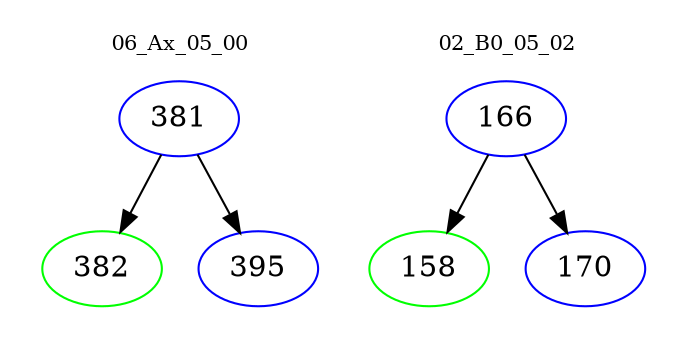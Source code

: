 digraph{
subgraph cluster_0 {
color = white
label = "06_Ax_05_00";
fontsize=10;
T0_381 [label="381", color="blue"]
T0_381 -> T0_382 [color="black"]
T0_382 [label="382", color="green"]
T0_381 -> T0_395 [color="black"]
T0_395 [label="395", color="blue"]
}
subgraph cluster_1 {
color = white
label = "02_B0_05_02";
fontsize=10;
T1_166 [label="166", color="blue"]
T1_166 -> T1_158 [color="black"]
T1_158 [label="158", color="green"]
T1_166 -> T1_170 [color="black"]
T1_170 [label="170", color="blue"]
}
}
